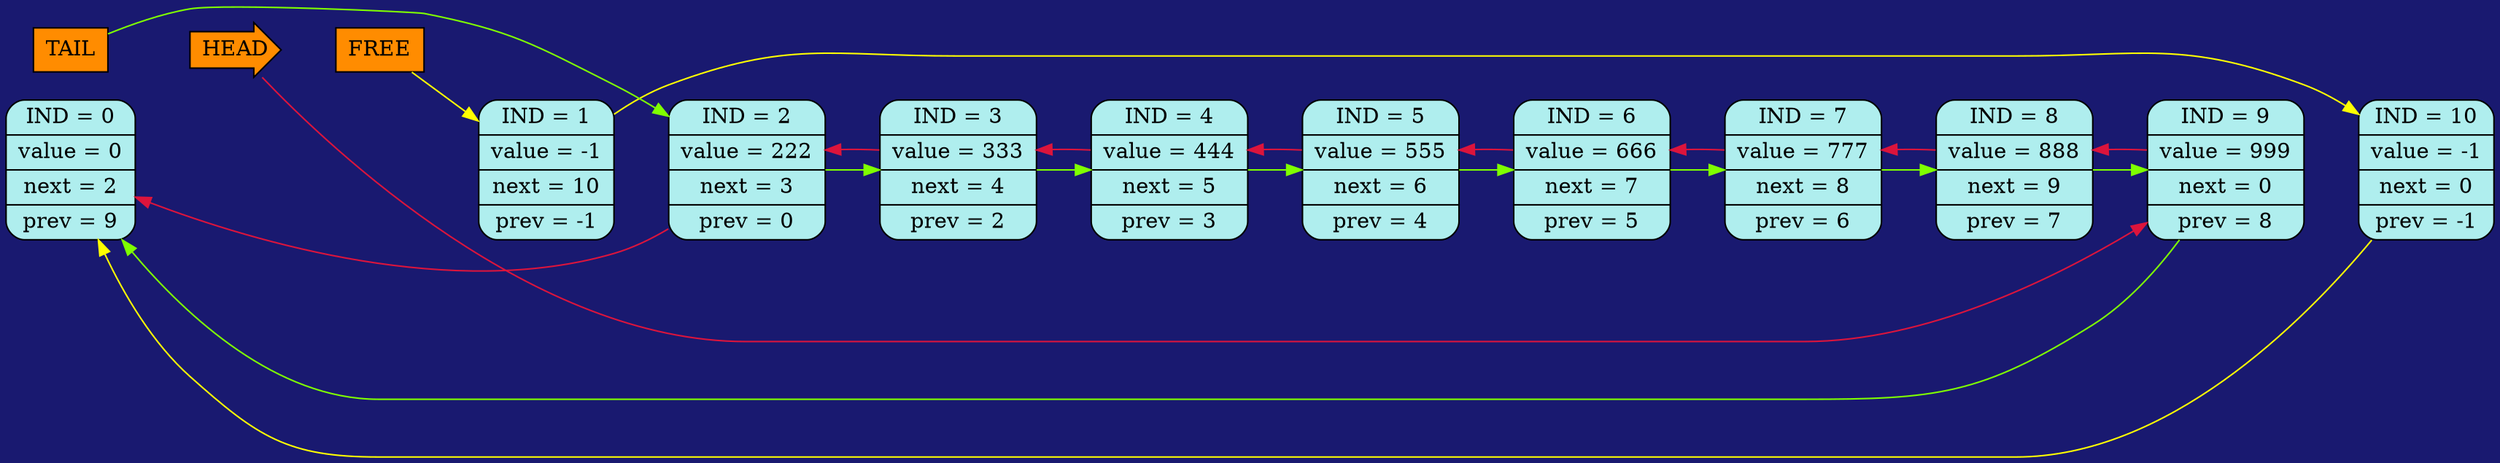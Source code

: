 digraph
{
bgcolor="#191970";
rankdir = LR;
edge[style="invis", weight = 1000000];
IND_0[shape=Mrecord, label = "IND = 0 | value = 0 | next = 2 | prev = 9 ", style="filled",fillcolor="#AFEEEE"]
IND_1[shape=Mrecord, label = "IND = 1 | value = -1 | next = 10 | prev = -1 ", style="filled",fillcolor="#AFEEEE"]
IND_2[shape=Mrecord, label = "IND = 2 | value = 222 | next = 3 | prev = 0 ", style="filled",fillcolor="#AFEEEE"]
IND_3[shape=Mrecord, label = "IND = 3 | value = 333 | next = 4 | prev = 2 ", style="filled",fillcolor="#AFEEEE"]
IND_4[shape=Mrecord, label = "IND = 4 | value = 444 | next = 5 | prev = 3 ", style="filled",fillcolor="#AFEEEE"]
IND_5[shape=Mrecord, label = "IND = 5 | value = 555 | next = 6 | prev = 4 ", style="filled",fillcolor="#AFEEEE"]
IND_6[shape=Mrecord, label = "IND = 6 | value = 666 | next = 7 | prev = 5 ", style="filled",fillcolor="#AFEEEE"]
IND_7[shape=Mrecord, label = "IND = 7 | value = 777 | next = 8 | prev = 6 ", style="filled",fillcolor="#AFEEEE"]
IND_8[shape=Mrecord, label = "IND = 8 | value = 888 | next = 9 | prev = 7 ", style="filled",fillcolor="#AFEEEE"]
IND_9[shape=Mrecord, label = "IND = 9 | value = 999 | next = 0 | prev = 8 ", style="filled",fillcolor="#AFEEEE"]
IND_10[shape=Mrecord, label = "IND = 10 | value = -1 | next = 0 | prev = -1 ", style="filled",fillcolor="#AFEEEE"]
IND_0 -> IND_1
IND_1 -> IND_2
IND_2 -> IND_3
IND_3 -> IND_4
IND_4 -> IND_5
IND_5 -> IND_6
IND_6 -> IND_7
IND_7 -> IND_8
IND_8 -> IND_9
IND_9 -> IND_10
TAIL[shape="rectangle", width = 0.5, height = 0.4, style="filled", fillcolor="#FF8C00"];
HEAD[shape="rarrow", width = 0.5, height = 0.5, style="filled", fillcolor="#FF8C00"];
FREE[shape="rectangle", width = 0.5, height = 0.4, style="filled", fillcolor="#FF8C00"];
{ rank = same; TAIL; IND_0}
TAIL -> HEAD -> FREE
edge[color="#7FFF00", weight = 1, style=""];
IND_1 -> IND_10 [color="#FFFF00"];
IND_2 -> IND_3;
IND_3 -> IND_4;
IND_4 -> IND_5;
IND_5 -> IND_6;
IND_6 -> IND_7;
IND_7 -> IND_8;
IND_8 -> IND_9;
IND_9 -> IND_0;
IND_10 -> IND_0 [color="#FFFF00"];
TAIL -> IND_2;
FREE -> IND_1 [color="#FFFF00"];
edge[color="#DC143C", weight = 1, style=""];
IND_2 -> IND_0;
IND_3 -> IND_2;
IND_4 -> IND_3;
IND_5 -> IND_4;
IND_6 -> IND_5;
IND_7 -> IND_6;
IND_8 -> IND_7;
IND_9 -> IND_8;
HEAD -> IND_9;
}

